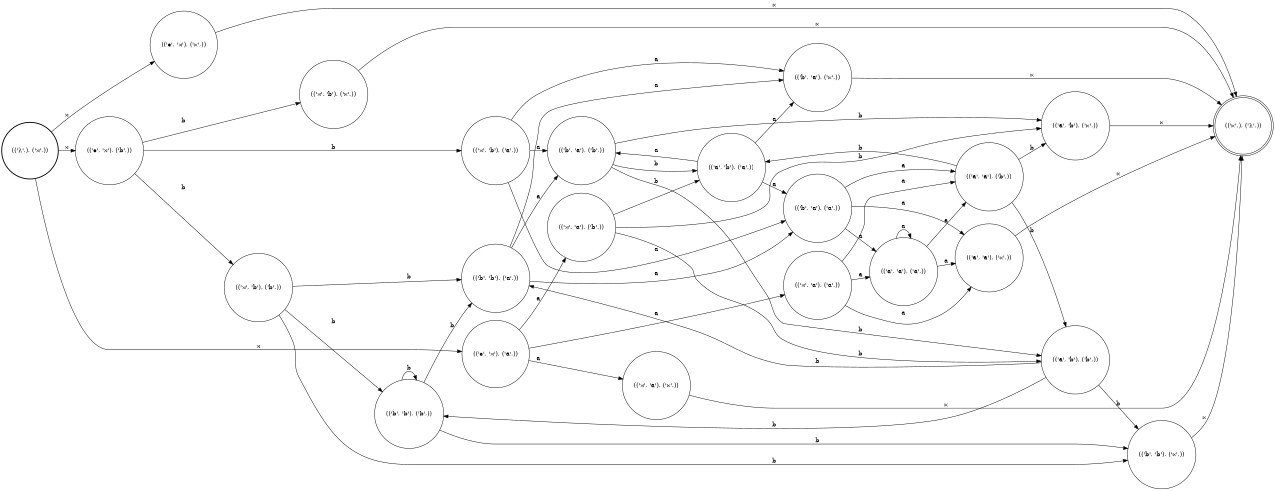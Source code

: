 digraph FST {
rankdir = LR;
size = "8.5,11";
center = 1;
orientation = Portrait;
ranksep = "0.4";
nodesep = "0.25";
0 [label = "(('λ',), ('⋊',))", shape = circle, style = bold, fontsize = 14]
	0 -> 1 [label = "⋊", fontsize = 14];
	0 -> 2 [label = "⋊", fontsize = 14];
	0 -> 3 [label = "⋊", fontsize = 14];
1 [label = "(('ϵ', '⋊'), ('⋉',))", shape = circle, style = solid, fontsize = 14]
	1 -> 4 [label = "⋉", fontsize = 14];
2 [label = "(('ϵ', '⋊'), ('b',))", shape = circle, style = solid, fontsize = 14]
	2 -> 8 [label = "b", fontsize = 14];
	2 -> 9 [label = "b", fontsize = 14];
	2 -> 10 [label = "b", fontsize = 14];
3 [label = "(('ϵ', '⋊'), ('a',))", shape = circle, style = solid, fontsize = 14]
	3 -> 5 [label = "a", fontsize = 14];
	3 -> 6 [label = "a", fontsize = 14];
	3 -> 7 [label = "a", fontsize = 14];
4 [label = "(('⋉',), ('λ',))", shape = doublecircle, style = solid, fontsize = 14]
5 [label = "(('⋊', 'a'), ('⋉',))", shape = circle, style = solid, fontsize = 14]
	5 -> 4 [label = "⋉", fontsize = 14];
6 [label = "(('⋊', 'a'), ('b',))", shape = circle, style = solid, fontsize = 14]
	6 -> 20 [label = "b", fontsize = 14];
	6 -> 21 [label = "b", fontsize = 14];
	6 -> 22 [label = "b", fontsize = 14];
7 [label = "(('⋊', 'a'), ('a',))", shape = circle, style = solid, fontsize = 14]
	7 -> 14 [label = "a", fontsize = 14];
	7 -> 15 [label = "a", fontsize = 14];
	7 -> 16 [label = "a", fontsize = 14];
8 [label = "(('⋊', 'b'), ('⋉',))", shape = circle, style = solid, fontsize = 14]
	8 -> 4 [label = "⋉", fontsize = 14];
9 [label = "(('⋊', 'b'), ('b',))", shape = circle, style = solid, fontsize = 14]
	9 -> 11 [label = "b", fontsize = 14];
	9 -> 12 [label = "b", fontsize = 14];
	9 -> 13 [label = "b", fontsize = 14];
10 [label = "(('⋊', 'b'), ('a',))", shape = circle, style = solid, fontsize = 14]
	10 -> 17 [label = "a", fontsize = 14];
	10 -> 18 [label = "a", fontsize = 14];
	10 -> 19 [label = "a", fontsize = 14];
11 [label = "(('b', 'b'), ('⋉',))", shape = circle, style = solid, fontsize = 14]
	11 -> 4 [label = "⋉", fontsize = 14];
12 [label = "(('b', 'b'), ('b',))", shape = circle, style = solid, fontsize = 14]
	12 -> 11 [label = "b", fontsize = 14];
	12 -> 12 [label = "b", fontsize = 14];
	12 -> 13 [label = "b", fontsize = 14];
13 [label = "(('b', 'b'), ('a',))", shape = circle, style = solid, fontsize = 14]
	13 -> 17 [label = "a", fontsize = 14];
	13 -> 18 [label = "a", fontsize = 14];
	13 -> 19 [label = "a", fontsize = 14];
14 [label = "(('a', 'a'), ('⋉',))", shape = circle, style = solid, fontsize = 14]
	14 -> 4 [label = "⋉", fontsize = 14];
15 [label = "(('a', 'a'), ('b',))", shape = circle, style = solid, fontsize = 14]
	15 -> 20 [label = "b", fontsize = 14];
	15 -> 21 [label = "b", fontsize = 14];
	15 -> 22 [label = "b", fontsize = 14];
16 [label = "(('a', 'a'), ('a',))", shape = circle, style = solid, fontsize = 14]
	16 -> 14 [label = "a", fontsize = 14];
	16 -> 15 [label = "a", fontsize = 14];
	16 -> 16 [label = "a", fontsize = 14];
17 [label = "(('b', 'a'), ('⋉',))", shape = circle, style = solid, fontsize = 14]
	17 -> 4 [label = "⋉", fontsize = 14];
18 [label = "(('b', 'a'), ('b',))", shape = circle, style = solid, fontsize = 14]
	18 -> 20 [label = "b", fontsize = 14];
	18 -> 21 [label = "b", fontsize = 14];
	18 -> 22 [label = "b", fontsize = 14];
19 [label = "(('b', 'a'), ('a',))", shape = circle, style = solid, fontsize = 14]
	19 -> 14 [label = "a", fontsize = 14];
	19 -> 15 [label = "a", fontsize = 14];
	19 -> 16 [label = "a", fontsize = 14];
20 [label = "(('a', 'b'), ('⋉',))", shape = circle, style = solid, fontsize = 14]
	20 -> 4 [label = "⋉", fontsize = 14];
21 [label = "(('a', 'b'), ('b',))", shape = circle, style = solid, fontsize = 14]
	21 -> 11 [label = "b", fontsize = 14];
	21 -> 12 [label = "b", fontsize = 14];
	21 -> 13 [label = "b", fontsize = 14];
22 [label = "(('a', 'b'), ('a',))", shape = circle, style = solid, fontsize = 14]
	22 -> 17 [label = "a", fontsize = 14];
	22 -> 18 [label = "a", fontsize = 14];
	22 -> 19 [label = "a", fontsize = 14];
}
